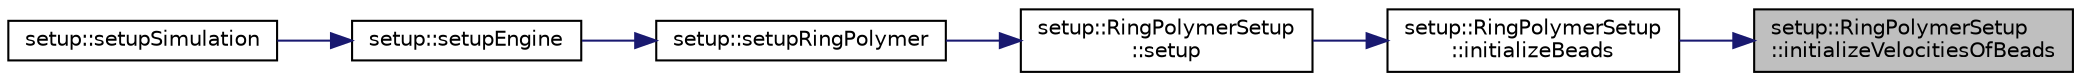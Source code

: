 digraph "setup::RingPolymerSetup::initializeVelocitiesOfBeads"
{
 // LATEX_PDF_SIZE
  edge [fontname="Helvetica",fontsize="10",labelfontname="Helvetica",labelfontsize="10"];
  node [fontname="Helvetica",fontsize="10",shape=record];
  rankdir="RL";
  Node1 [label="setup::RingPolymerSetup\l::initializeVelocitiesOfBeads",height=0.2,width=0.4,color="black", fillcolor="grey75", style="filled", fontcolor="black",tooltip=" "];
  Node1 -> Node2 [dir="back",color="midnightblue",fontsize="10",style="solid",fontname="Helvetica"];
  Node2 [label="setup::RingPolymerSetup\l::initializeBeads",height=0.2,width=0.4,color="black", fillcolor="white", style="filled",URL="$classsetup_1_1RingPolymerSetup.html#a9c67a171a9599dfaf523ea8028f3edce",tooltip="initialize beads for ring polymer simulation"];
  Node2 -> Node3 [dir="back",color="midnightblue",fontsize="10",style="solid",fontname="Helvetica"];
  Node3 [label="setup::RingPolymerSetup\l::setup",height=0.2,width=0.4,color="black", fillcolor="white", style="filled",URL="$classsetup_1_1RingPolymerSetup.html#a836034b70e7f2d0e4c9a8d6f5fb5ded4",tooltip="setup a ring polymer simulation"];
  Node3 -> Node4 [dir="back",color="midnightblue",fontsize="10",style="solid",fontname="Helvetica"];
  Node4 [label="setup::setupRingPolymer",height=0.2,width=0.4,color="black", fillcolor="white", style="filled",URL="$namespacesetup.html#ac67e3e6395cd8e3642aa6e3c06bfb012",tooltip="wrapper to build RingPolymerSetup object and call setup"];
  Node4 -> Node5 [dir="back",color="midnightblue",fontsize="10",style="solid",fontname="Helvetica"];
  Node5 [label="setup::setupEngine",height=0.2,width=0.4,color="black", fillcolor="white", style="filled",URL="$namespacesetup.html#aa83171046bbca205b3db6e0cd2dbc4e1",tooltip="setup the engine"];
  Node5 -> Node6 [dir="back",color="midnightblue",fontsize="10",style="solid",fontname="Helvetica"];
  Node6 [label="setup::setupSimulation",height=0.2,width=0.4,color="black", fillcolor="white", style="filled",URL="$namespacesetup.html#a1c000cdfa46aed7d8018017635915ae1",tooltip="setup the engine"];
}
